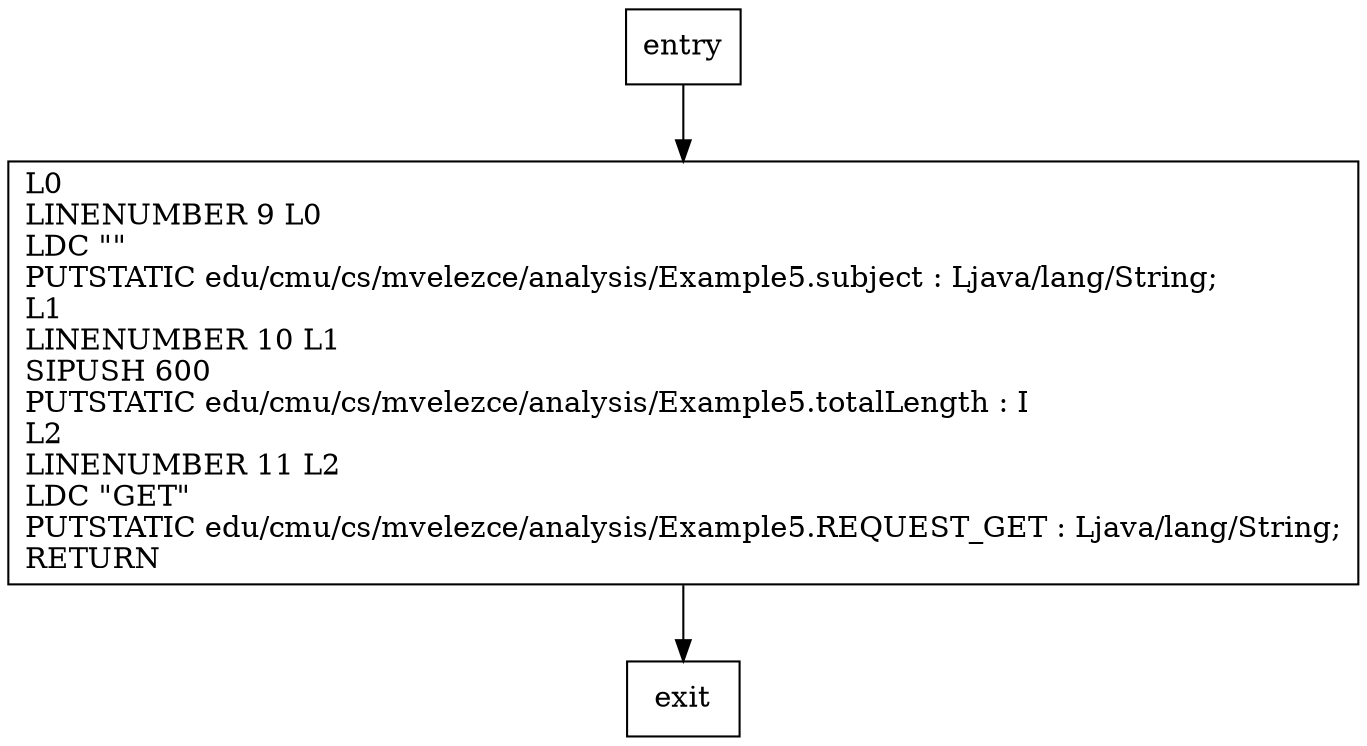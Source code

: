 digraph <clinit> {
node [shape=record];
1990720701 [label="L0\lLINENUMBER 9 L0\lLDC \"\"\lPUTSTATIC edu/cmu/cs/mvelezce/analysis/Example5.subject : Ljava/lang/String;\lL1\lLINENUMBER 10 L1\lSIPUSH 600\lPUTSTATIC edu/cmu/cs/mvelezce/analysis/Example5.totalLength : I\lL2\lLINENUMBER 11 L2\lLDC \"GET\"\lPUTSTATIC edu/cmu/cs/mvelezce/analysis/Example5.REQUEST_GET : Ljava/lang/String;\lRETURN\l"];
entry;
exit;
entry -> 1990720701;
1990720701 -> exit;
}
